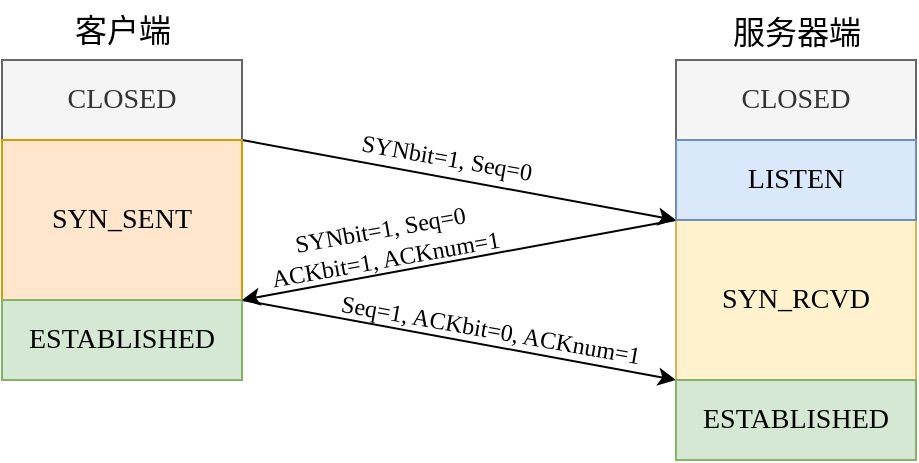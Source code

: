 <mxfile version="20.6.2" type="device" pages="2"><diagram id="6WodCUjNVj95eYMr6246" name="handshake"><mxGraphModel dx="2062" dy="1195" grid="0" gridSize="10" guides="1" tooltips="1" connect="1" arrows="1" fold="1" page="1" pageScale="1" pageWidth="4681" pageHeight="3300" math="0" shadow="0"><root><mxCell id="0"/><mxCell id="1" parent="0"/><mxCell id="4c6PSsgccbJRPXLQ8qQ7-1" value="CLOSED" style="rounded=0;whiteSpace=wrap;html=1;fontFamily=CMU Typewriter Text;fontSize=14;fillColor=#f5f5f5;fontColor=#333333;strokeColor=#666666;" parent="1" vertex="1"><mxGeometry x="360" y="200" width="120" height="40" as="geometry"/></mxCell><mxCell id="UUc745qlrYDMO6ZEMAqX-2" style="rounded=0;orthogonalLoop=1;jettySize=auto;html=1;exitX=1;exitY=0;exitDx=0;exitDy=0;entryX=0;entryY=1;entryDx=0;entryDy=0;" parent="1" source="D-v3iAu-tXgg1L5RHOYR-1" target="UUc745qlrYDMO6ZEMAqX-1" edge="1"><mxGeometry relative="1" as="geometry"/></mxCell><mxCell id="UUc745qlrYDMO6ZEMAqX-4" style="edgeStyle=none;rounded=0;orthogonalLoop=1;jettySize=auto;html=1;exitX=1;exitY=1;exitDx=0;exitDy=0;entryX=0;entryY=0;entryDx=0;entryDy=0;" parent="1" source="D-v3iAu-tXgg1L5RHOYR-1" target="D-v3iAu-tXgg1L5RHOYR-5" edge="1"><mxGeometry relative="1" as="geometry"/></mxCell><mxCell id="D-v3iAu-tXgg1L5RHOYR-1" value="SYN_SENT" style="rounded=0;whiteSpace=wrap;html=1;fontFamily=CMU Typewriter Text;fontSize=14;fillColor=#ffe6cc;strokeColor=#d79b00;" parent="1" vertex="1"><mxGeometry x="360" y="240" width="120" height="80" as="geometry"/></mxCell><mxCell id="D-v3iAu-tXgg1L5RHOYR-2" value="ESTABLISHED" style="rounded=0;whiteSpace=wrap;html=1;fontFamily=CMU Typewriter Text;fontSize=14;fillColor=#d5e8d4;strokeColor=#82b366;" parent="1" vertex="1"><mxGeometry x="360" y="320" width="120" height="40" as="geometry"/></mxCell><mxCell id="D-v3iAu-tXgg1L5RHOYR-3" value="CLOSED" style="rounded=0;whiteSpace=wrap;html=1;fontFamily=CMU Typewriter Text;fontSize=14;fillColor=#f5f5f5;fontColor=#333333;strokeColor=#666666;" parent="1" vertex="1"><mxGeometry x="697" y="200" width="120" height="40" as="geometry"/></mxCell><mxCell id="D-v3iAu-tXgg1L5RHOYR-4" value="SYN_RCVD" style="rounded=0;whiteSpace=wrap;html=1;fontFamily=CMU Typewriter Text;fontSize=14;fillColor=#fff2cc;strokeColor=#d6b656;" parent="1" vertex="1"><mxGeometry x="697" y="280" width="120" height="80" as="geometry"/></mxCell><mxCell id="D-v3iAu-tXgg1L5RHOYR-5" value="ESTABLISHED" style="rounded=0;whiteSpace=wrap;html=1;fontFamily=CMU Typewriter Text;fontSize=14;fillColor=#d5e8d4;strokeColor=#82b366;" parent="1" vertex="1"><mxGeometry x="697" y="360" width="120" height="40" as="geometry"/></mxCell><mxCell id="D-v3iAu-tXgg1L5RHOYR-6" value="客户端" style="text;html=1;align=center;verticalAlign=middle;resizable=0;points=[];autosize=1;strokeColor=none;fillColor=none;fontSize=16;fontFamily=SimHei;" parent="1" vertex="1"><mxGeometry x="385" y="170" width="70" height="30" as="geometry"/></mxCell><mxCell id="D-v3iAu-tXgg1L5RHOYR-7" value="服务器端" style="text;html=1;align=center;verticalAlign=middle;resizable=0;points=[];autosize=1;strokeColor=none;fillColor=none;fontSize=16;fontFamily=SimHei;" parent="1" vertex="1"><mxGeometry x="716" y="170" width="82" height="31" as="geometry"/></mxCell><mxCell id="UUc745qlrYDMO6ZEMAqX-3" style="edgeStyle=none;rounded=0;orthogonalLoop=1;jettySize=auto;html=1;exitX=0;exitY=1;exitDx=0;exitDy=0;entryX=1;entryY=0;entryDx=0;entryDy=0;" parent="1" source="UUc745qlrYDMO6ZEMAqX-1" target="D-v3iAu-tXgg1L5RHOYR-2" edge="1"><mxGeometry relative="1" as="geometry"/></mxCell><mxCell id="UUc745qlrYDMO6ZEMAqX-1" value="LISTEN" style="rounded=0;whiteSpace=wrap;html=1;fontFamily=CMU Typewriter Text;fontSize=14;fillColor=#dae8fc;strokeColor=#6c8ebf;" parent="1" vertex="1"><mxGeometry x="697" y="240" width="120" height="40" as="geometry"/></mxCell><mxCell id="UUc745qlrYDMO6ZEMAqX-5" value="SYNbit=1, Seq=0" style="text;html=1;align=center;verticalAlign=middle;resizable=0;points=[];autosize=1;strokeColor=none;fillColor=none;fontFamily=CMU Typewriter Text;rotation=10;" parent="1" vertex="1"><mxGeometry x="522" y="234" width="120" height="30" as="geometry"/></mxCell><mxCell id="UUc745qlrYDMO6ZEMAqX-6" value="SYNbit=1, Seq=0&lt;br&gt;ACKbit=1, ACKnum=1" style="text;html=1;align=center;verticalAlign=middle;resizable=0;points=[];autosize=1;strokeColor=none;fillColor=none;fontFamily=CMU Typewriter Text;rotation=-10;" parent="1" vertex="1"><mxGeometry x="480" y="272" width="140" height="40" as="geometry"/></mxCell><mxCell id="UUc745qlrYDMO6ZEMAqX-9" value="Seq=1, ACKbit=0, ACKnum=1" style="text;html=1;align=center;verticalAlign=middle;resizable=0;points=[];autosize=1;strokeColor=none;fillColor=none;fontFamily=CMU Typewriter Text;rotation=10;" parent="1" vertex="1"><mxGeometry x="514" y="320" width="180" height="30" as="geometry"/></mxCell></root></mxGraphModel></diagram><diagram name="handwave" id="Pmq_GzSqylrPmw-hEs14"><mxGraphModel dx="2062" dy="1195" grid="0" gridSize="10" guides="1" tooltips="1" connect="1" arrows="1" fold="1" page="1" pageScale="1" pageWidth="4681" pageHeight="3300" math="0" shadow="0"><root><mxCell id="HNpX2lngVdKHwZvJAxoF-0"/><mxCell id="HNpX2lngVdKHwZvJAxoF-1" parent="HNpX2lngVdKHwZvJAxoF-0"/><mxCell id="HNpX2lngVdKHwZvJAxoF-2" value="ESTABLISHED" style="rounded=0;whiteSpace=wrap;html=1;fontFamily=CMU Typewriter Text;fontSize=14;fillColor=#d5e8d4;strokeColor=#82b366;" parent="HNpX2lngVdKHwZvJAxoF-1" vertex="1"><mxGeometry x="360" y="200" width="120" height="40" as="geometry"/></mxCell><mxCell id="HNpX2lngVdKHwZvJAxoF-3" style="rounded=0;orthogonalLoop=1;jettySize=auto;html=1;exitX=1;exitY=0;exitDx=0;exitDy=0;entryX=0;entryY=0;entryDx=0;entryDy=0;" parent="HNpX2lngVdKHwZvJAxoF-1" source="HNpX2lngVdKHwZvJAxoF-5" target="HNpX2lngVdKHwZvJAxoF-13" edge="1"><mxGeometry relative="1" as="geometry"/></mxCell><mxCell id="HNpX2lngVdKHwZvJAxoF-4" style="edgeStyle=none;rounded=0;orthogonalLoop=1;jettySize=auto;html=1;exitX=1;exitY=1;exitDx=0;exitDy=0;entryX=0;entryY=0;entryDx=0;entryDy=0;" parent="HNpX2lngVdKHwZvJAxoF-1" source="HNpX2lngVdKHwZvJAxoF-6" target="HNpX2lngVdKHwZvJAxoF-9" edge="1"><mxGeometry relative="1" as="geometry"/></mxCell><mxCell id="HNpX2lngVdKHwZvJAxoF-5" value="FIN_WAIT_1" style="rounded=0;whiteSpace=wrap;html=1;fontFamily=CMU Typewriter Text;fontSize=14;fillColor=#ffe6cc;strokeColor=#d79b00;" parent="HNpX2lngVdKHwZvJAxoF-1" vertex="1"><mxGeometry x="360" y="240" width="120" height="80" as="geometry"/></mxCell><mxCell id="HNpX2lngVdKHwZvJAxoF-6" value="FIN_WAIT_2" style="rounded=0;whiteSpace=wrap;html=1;fontFamily=CMU Typewriter Text;fontSize=14;fillColor=#ffe6cc;strokeColor=#d79b00;" parent="HNpX2lngVdKHwZvJAxoF-1" vertex="1"><mxGeometry x="360" y="320" width="120" height="40" as="geometry"/></mxCell><mxCell id="HNpX2lngVdKHwZvJAxoF-7" value="ESTABLISHED" style="rounded=0;whiteSpace=wrap;html=1;fontFamily=CMU Typewriter Text;fontSize=14;fillColor=#d5e8d4;strokeColor=#82b366;" parent="HNpX2lngVdKHwZvJAxoF-1" vertex="1"><mxGeometry x="697" y="200" width="120" height="80" as="geometry"/></mxCell><mxCell id="RxvUlzu90zlsVVM_GUbZ-2" style="edgeStyle=none;rounded=0;orthogonalLoop=1;jettySize=auto;html=1;exitX=0;exitY=0;exitDx=0;exitDy=0;entryX=1;entryY=0;entryDx=0;entryDy=0;fontFamily=SimHei;fontSize=14;" parent="HNpX2lngVdKHwZvJAxoF-1" source="HNpX2lngVdKHwZvJAxoF-8" target="RxvUlzu90zlsVVM_GUbZ-0" edge="1"><mxGeometry relative="1" as="geometry"/></mxCell><mxCell id="HNpX2lngVdKHwZvJAxoF-8" value="LAST_ACK" style="rounded=0;whiteSpace=wrap;html=1;fontFamily=CMU Typewriter Text;fontSize=14;fillColor=#fff2cc;strokeColor=#d6b656;" parent="HNpX2lngVdKHwZvJAxoF-1" vertex="1"><mxGeometry x="697" y="320" width="120" height="80" as="geometry"/></mxCell><mxCell id="HNpX2lngVdKHwZvJAxoF-9" value="CLOSE" style="rounded=0;whiteSpace=wrap;html=1;fontFamily=CMU Typewriter Text;fontSize=14;fillColor=#f5f5f5;strokeColor=#666666;fontColor=#333333;" parent="HNpX2lngVdKHwZvJAxoF-1" vertex="1"><mxGeometry x="697" y="400" width="120" height="40" as="geometry"/></mxCell><mxCell id="HNpX2lngVdKHwZvJAxoF-10" value="客户端" style="text;html=1;align=center;verticalAlign=middle;resizable=0;points=[];autosize=1;strokeColor=none;fillColor=none;fontSize=16;fontFamily=SimHei;" parent="HNpX2lngVdKHwZvJAxoF-1" vertex="1"><mxGeometry x="385" y="170" width="70" height="30" as="geometry"/></mxCell><mxCell id="HNpX2lngVdKHwZvJAxoF-11" value="服务器端" style="text;html=1;align=center;verticalAlign=middle;resizable=0;points=[];autosize=1;strokeColor=none;fillColor=none;fontSize=16;fontFamily=SimHei;" parent="HNpX2lngVdKHwZvJAxoF-1" vertex="1"><mxGeometry x="716" y="170" width="82" height="31" as="geometry"/></mxCell><mxCell id="HNpX2lngVdKHwZvJAxoF-12" style="edgeStyle=none;rounded=0;orthogonalLoop=1;jettySize=auto;html=1;entryX=1;entryY=0;entryDx=0;entryDy=0;exitX=0;exitY=0;exitDx=0;exitDy=0;" parent="HNpX2lngVdKHwZvJAxoF-1" source="HNpX2lngVdKHwZvJAxoF-13" target="HNpX2lngVdKHwZvJAxoF-6" edge="1"><mxGeometry relative="1" as="geometry"><mxPoint x="690" y="280" as="sourcePoint"/></mxGeometry></mxCell><mxCell id="HNpX2lngVdKHwZvJAxoF-13" value="CLOSED_WAIT" style="rounded=0;whiteSpace=wrap;html=1;fontFamily=CMU Typewriter Text;fontSize=14;fillColor=#fff2cc;strokeColor=#d6b656;" parent="HNpX2lngVdKHwZvJAxoF-1" vertex="1"><mxGeometry x="697" y="280" width="120" height="40" as="geometry"/></mxCell><mxCell id="HNpX2lngVdKHwZvJAxoF-14" value="FINbit=1, Seq=76" style="text;html=1;align=center;verticalAlign=middle;resizable=0;points=[];autosize=1;strokeColor=none;fillColor=none;fontFamily=CMU Typewriter Text;rotation=10;" parent="HNpX2lngVdKHwZvJAxoF-1" vertex="1"><mxGeometry x="523" y="236" width="119" height="26" as="geometry"/></mxCell><mxCell id="HNpX2lngVdKHwZvJAxoF-15" value="ACKbit=1, ACKnum=77" style="text;html=1;align=center;verticalAlign=middle;resizable=0;points=[];autosize=1;strokeColor=none;fillColor=none;fontFamily=CMU Typewriter Text;rotation=-10;" parent="HNpX2lngVdKHwZvJAxoF-1" vertex="1"><mxGeometry x="489" y="282" width="138" height="26" as="geometry"/></mxCell><mxCell id="HNpX2lngVdKHwZvJAxoF-16" value="ACKbit=1, ACKnum=225" style="text;html=1;align=center;verticalAlign=middle;resizable=0;points=[];autosize=1;strokeColor=none;fillColor=none;fontFamily=CMU Typewriter Text;rotation=10;" parent="HNpX2lngVdKHwZvJAxoF-1" vertex="1"><mxGeometry x="533" y="362" width="144" height="26" as="geometry"/></mxCell><mxCell id="RxvUlzu90zlsVVM_GUbZ-0" value="TIME_WAIT" style="rounded=0;whiteSpace=wrap;html=1;fontFamily=CMU Typewriter Text;fontSize=14;fillColor=#f8cecc;strokeColor=#b85450;" parent="HNpX2lngVdKHwZvJAxoF-1" vertex="1"><mxGeometry x="360" y="360" width="120" height="40" as="geometry"/></mxCell><mxCell id="RxvUlzu90zlsVVM_GUbZ-1" value="CLOSE" style="rounded=0;whiteSpace=wrap;html=1;fontFamily=CMU Typewriter Text;fontSize=14;fillColor=#f5f5f5;strokeColor=#666666;fontColor=#333333;" parent="HNpX2lngVdKHwZvJAxoF-1" vertex="1"><mxGeometry x="360" y="400" width="120" height="40" as="geometry"/></mxCell><mxCell id="RxvUlzu90zlsVVM_GUbZ-3" value="FINbit=1, Seq=224" style="text;html=1;align=center;verticalAlign=middle;resizable=0;points=[];autosize=1;strokeColor=none;fillColor=none;fontFamily=CMU Typewriter Text;rotation=-10;" parent="HNpX2lngVdKHwZvJAxoF-1" vertex="1"><mxGeometry x="517" y="318" width="125" height="26" as="geometry"/></mxCell></root></mxGraphModel></diagram></mxfile>